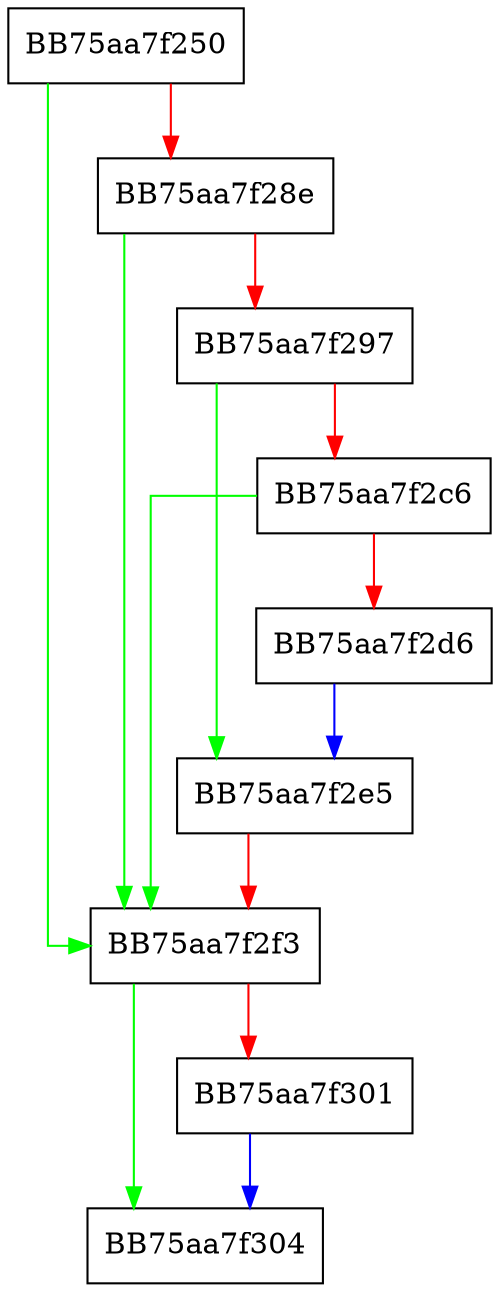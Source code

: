 digraph mmap32_max {
  node [shape="box"];
  graph [splines=ortho];
  BB75aa7f250 -> BB75aa7f2f3 [color="green"];
  BB75aa7f250 -> BB75aa7f28e [color="red"];
  BB75aa7f28e -> BB75aa7f2f3 [color="green"];
  BB75aa7f28e -> BB75aa7f297 [color="red"];
  BB75aa7f297 -> BB75aa7f2e5 [color="green"];
  BB75aa7f297 -> BB75aa7f2c6 [color="red"];
  BB75aa7f2c6 -> BB75aa7f2f3 [color="green"];
  BB75aa7f2c6 -> BB75aa7f2d6 [color="red"];
  BB75aa7f2d6 -> BB75aa7f2e5 [color="blue"];
  BB75aa7f2e5 -> BB75aa7f2f3 [color="red"];
  BB75aa7f2f3 -> BB75aa7f304 [color="green"];
  BB75aa7f2f3 -> BB75aa7f301 [color="red"];
  BB75aa7f301 -> BB75aa7f304 [color="blue"];
}